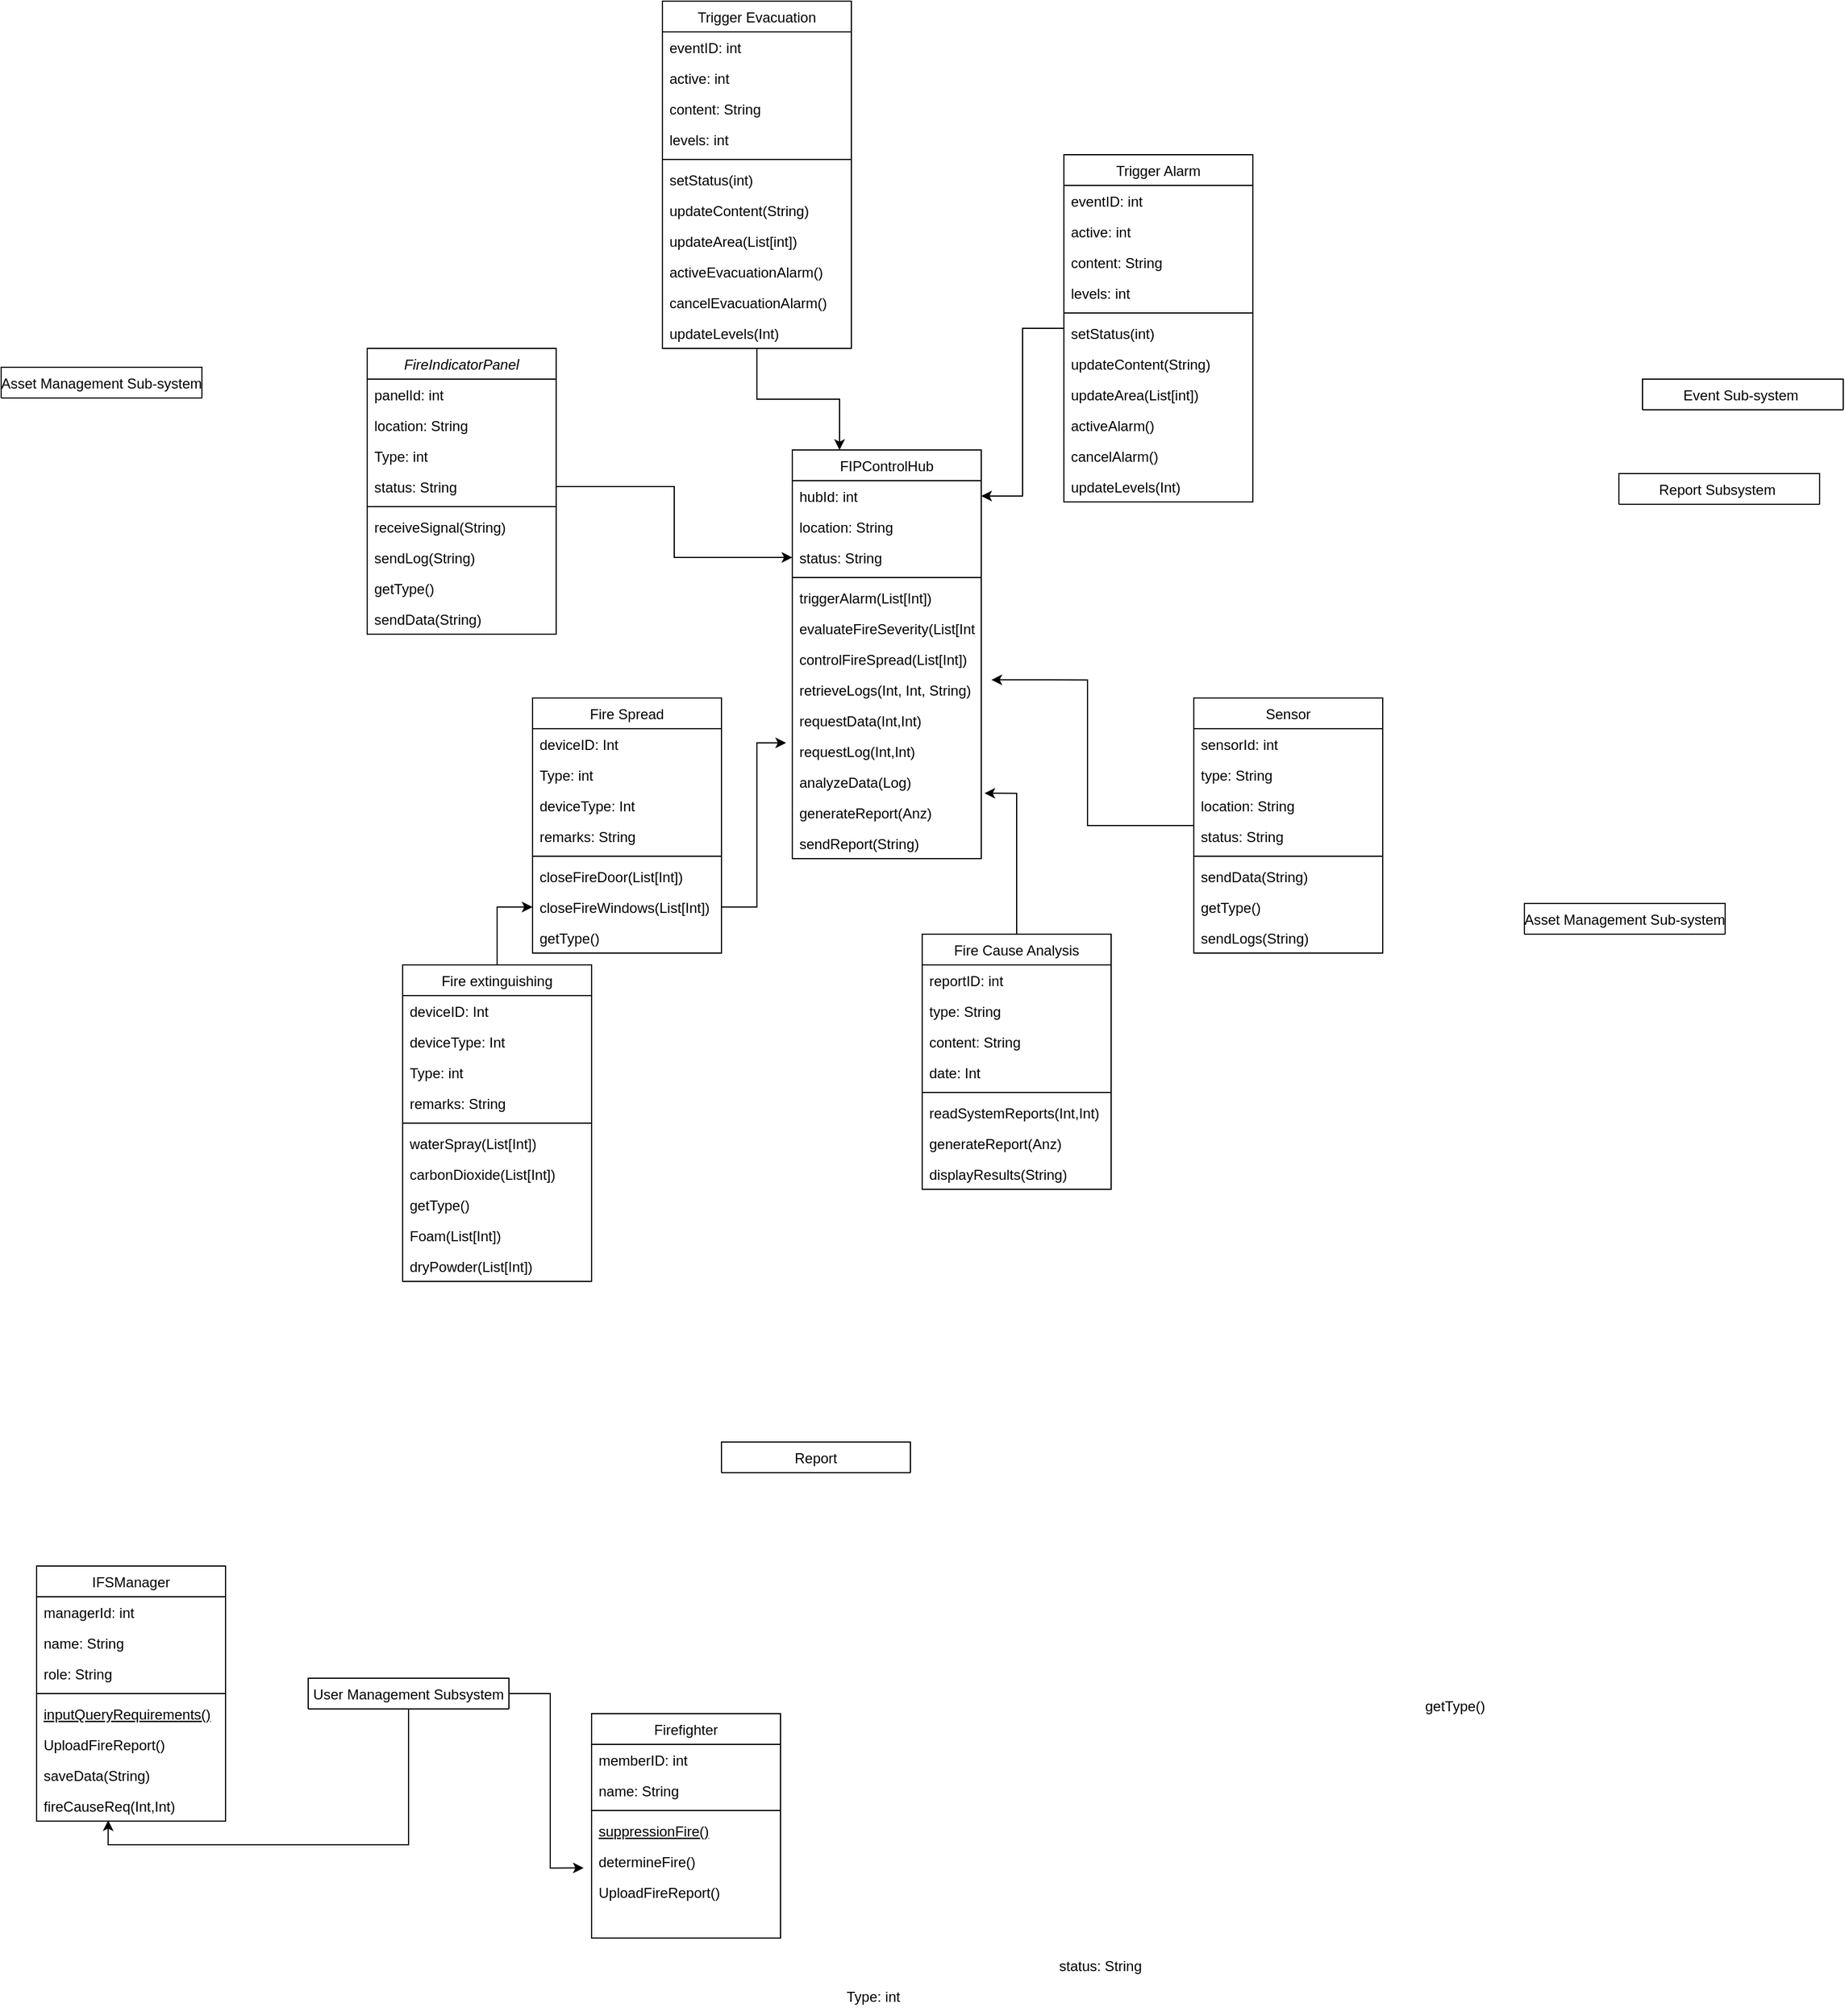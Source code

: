<mxfile version="24.7.6">
  <diagram id="C5RBs43oDa-KdzZeNtuy" name="Page-1">
    <mxGraphModel dx="1911" dy="1297" grid="1" gridSize="10" guides="1" tooltips="1" connect="1" arrows="1" fold="1" page="1" pageScale="1" pageWidth="2339" pageHeight="3300" math="0" shadow="0">
      <root>
        <mxCell id="WIyWlLk6GJQsqaUBKTNV-0" />
        <mxCell id="WIyWlLk6GJQsqaUBKTNV-1" parent="WIyWlLk6GJQsqaUBKTNV-0" />
        <mxCell id="zkfFHV4jXpPFQw0GAbJ--0" value="FireIndicatorPanel          " style="swimlane;fontStyle=2;align=center;verticalAlign=top;childLayout=stackLayout;horizontal=1;startSize=26;horizontalStack=0;resizeParent=1;resizeLast=0;collapsible=1;marginBottom=0;rounded=0;shadow=0;strokeWidth=1;" parent="WIyWlLk6GJQsqaUBKTNV-1" vertex="1">
          <mxGeometry x="350" y="454" width="160" height="242" as="geometry">
            <mxRectangle x="230" y="140" width="160" height="26" as="alternateBounds" />
          </mxGeometry>
        </mxCell>
        <mxCell id="zkfFHV4jXpPFQw0GAbJ--1" value="panelId: int           " style="text;align=left;verticalAlign=top;spacingLeft=4;spacingRight=4;overflow=hidden;rotatable=0;points=[[0,0.5],[1,0.5]];portConstraint=eastwest;" parent="zkfFHV4jXpPFQw0GAbJ--0" vertex="1">
          <mxGeometry y="26" width="160" height="26" as="geometry" />
        </mxCell>
        <mxCell id="zkfFHV4jXpPFQw0GAbJ--2" value="location: String      " style="text;align=left;verticalAlign=top;spacingLeft=4;spacingRight=4;overflow=hidden;rotatable=0;points=[[0,0.5],[1,0.5]];portConstraint=eastwest;rounded=0;shadow=0;html=0;" parent="zkfFHV4jXpPFQw0GAbJ--0" vertex="1">
          <mxGeometry y="52" width="160" height="26" as="geometry" />
        </mxCell>
        <mxCell id="SFK9q3zSXOXk2NVXcnC3-128" value="Type: int" style="text;align=left;verticalAlign=top;spacingLeft=4;spacingRight=4;overflow=hidden;rotatable=0;points=[[0,0.5],[1,0.5]];portConstraint=eastwest;" vertex="1" parent="zkfFHV4jXpPFQw0GAbJ--0">
          <mxGeometry y="78" width="160" height="26" as="geometry" />
        </mxCell>
        <mxCell id="zkfFHV4jXpPFQw0GAbJ--5" value="status: String       " style="text;align=left;verticalAlign=top;spacingLeft=4;spacingRight=4;overflow=hidden;rotatable=0;points=[[0,0.5],[1,0.5]];portConstraint=eastwest;" parent="zkfFHV4jXpPFQw0GAbJ--0" vertex="1">
          <mxGeometry y="104" width="160" height="26" as="geometry" />
        </mxCell>
        <mxCell id="zkfFHV4jXpPFQw0GAbJ--4" value="" style="line;html=1;strokeWidth=1;align=left;verticalAlign=middle;spacingTop=-1;spacingLeft=3;spacingRight=3;rotatable=0;labelPosition=right;points=[];portConstraint=eastwest;" parent="zkfFHV4jXpPFQw0GAbJ--0" vertex="1">
          <mxGeometry y="130" width="160" height="8" as="geometry" />
        </mxCell>
        <mxCell id="UAGZytJbQLtAeI6hENbT-3" value="receiveSignal(String)" style="text;align=left;verticalAlign=top;spacingLeft=4;spacingRight=4;overflow=hidden;rotatable=0;points=[[0,0.5],[1,0.5]];portConstraint=eastwest;" parent="zkfFHV4jXpPFQw0GAbJ--0" vertex="1">
          <mxGeometry y="138" width="160" height="26" as="geometry" />
        </mxCell>
        <mxCell id="UAGZytJbQLtAeI6hENbT-4" value="sendLog(String)" style="text;align=left;verticalAlign=top;spacingLeft=4;spacingRight=4;overflow=hidden;rotatable=0;points=[[0,0.5],[1,0.5]];portConstraint=eastwest;" parent="zkfFHV4jXpPFQw0GAbJ--0" vertex="1">
          <mxGeometry y="164" width="160" height="26" as="geometry" />
        </mxCell>
        <mxCell id="SFK9q3zSXOXk2NVXcnC3-127" value="getType()" style="text;align=left;verticalAlign=top;spacingLeft=4;spacingRight=4;overflow=hidden;rotatable=0;points=[[0,0.5],[1,0.5]];portConstraint=eastwest;" vertex="1" parent="zkfFHV4jXpPFQw0GAbJ--0">
          <mxGeometry y="190" width="160" height="26" as="geometry" />
        </mxCell>
        <mxCell id="UAGZytJbQLtAeI6hENbT-25" value="sendData(String)" style="text;align=left;verticalAlign=top;spacingLeft=4;spacingRight=4;overflow=hidden;rotatable=0;points=[[0,0.5],[1,0.5]];portConstraint=eastwest;" parent="zkfFHV4jXpPFQw0GAbJ--0" vertex="1">
          <mxGeometry y="216" width="160" height="26" as="geometry" />
        </mxCell>
        <mxCell id="zkfFHV4jXpPFQw0GAbJ--6" value="Report                    " style="swimlane;fontStyle=0;align=center;verticalAlign=top;childLayout=stackLayout;horizontal=1;startSize=26;horizontalStack=0;resizeParent=1;resizeLast=0;collapsible=1;marginBottom=0;rounded=0;shadow=0;strokeWidth=1;" parent="WIyWlLk6GJQsqaUBKTNV-1" vertex="1" collapsed="1">
          <mxGeometry x="650" y="1380" width="160" height="26" as="geometry">
            <mxRectangle x="610" y="963" width="160" height="190" as="alternateBounds" />
          </mxGeometry>
        </mxCell>
        <mxCell id="zkfFHV4jXpPFQw0GAbJ--7" value="reportId: int     " style="text;align=left;verticalAlign=top;spacingLeft=4;spacingRight=4;overflow=hidden;rotatable=0;points=[[0,0.5],[1,0.5]];portConstraint=eastwest;" parent="zkfFHV4jXpPFQw0GAbJ--6" vertex="1">
          <mxGeometry y="26" width="160" height="26" as="geometry" />
        </mxCell>
        <mxCell id="zkfFHV4jXpPFQw0GAbJ--8" value="date: Date       " style="text;align=left;verticalAlign=top;spacingLeft=4;spacingRight=4;overflow=hidden;rotatable=0;points=[[0,0.5],[1,0.5]];portConstraint=eastwest;rounded=0;shadow=0;html=0;" parent="zkfFHV4jXpPFQw0GAbJ--6" vertex="1">
          <mxGeometry y="52" width="160" height="26" as="geometry" />
        </mxCell>
        <mxCell id="UAGZytJbQLtAeI6hENbT-8" value="content: String " style="text;align=left;verticalAlign=top;spacingLeft=4;spacingRight=4;overflow=hidden;rotatable=0;points=[[0,0.5],[1,0.5]];portConstraint=eastwest;rounded=0;shadow=0;html=0;" parent="zkfFHV4jXpPFQw0GAbJ--6" vertex="1">
          <mxGeometry y="78" width="160" height="26" as="geometry" />
        </mxCell>
        <mxCell id="zkfFHV4jXpPFQw0GAbJ--9" value="" style="line;html=1;strokeWidth=1;align=left;verticalAlign=middle;spacingTop=-1;spacingLeft=3;spacingRight=3;rotatable=0;labelPosition=right;points=[];portConstraint=eastwest;" parent="zkfFHV4jXpPFQw0GAbJ--6" vertex="1">
          <mxGeometry y="104" width="160" height="8" as="geometry" />
        </mxCell>
        <mxCell id="zkfFHV4jXpPFQw0GAbJ--10" value="FireReportGenerator(Logs) " style="text;align=left;verticalAlign=top;spacingLeft=4;spacingRight=4;overflow=hidden;rotatable=0;points=[[0,0.5],[1,0.5]];portConstraint=eastwest;fontStyle=4" parent="zkfFHV4jXpPFQw0GAbJ--6" vertex="1">
          <mxGeometry y="112" width="160" height="26" as="geometry" />
        </mxCell>
        <mxCell id="6YGUMHs4kJIq8vQ3MaRA-12" value="viewReport(Int)" style="text;align=left;verticalAlign=top;spacingLeft=4;spacingRight=4;overflow=hidden;rotatable=0;points=[[0,0.5],[1,0.5]];portConstraint=eastwest;" parent="zkfFHV4jXpPFQw0GAbJ--6" vertex="1">
          <mxGeometry y="138" width="160" height="26" as="geometry" />
        </mxCell>
        <mxCell id="zkfFHV4jXpPFQw0GAbJ--11" value="AnalyzeFireCause(Report)" style="text;align=left;verticalAlign=top;spacingLeft=4;spacingRight=4;overflow=hidden;rotatable=0;points=[[0,0.5],[1,0.5]];portConstraint=eastwest;" parent="zkfFHV4jXpPFQw0GAbJ--6" vertex="1">
          <mxGeometry y="164" width="160" height="26" as="geometry" />
        </mxCell>
        <mxCell id="zkfFHV4jXpPFQw0GAbJ--13" value="Sensor    " style="swimlane;fontStyle=0;align=center;verticalAlign=top;childLayout=stackLayout;horizontal=1;startSize=26;horizontalStack=0;resizeParent=1;resizeLast=0;collapsible=1;marginBottom=0;rounded=0;shadow=0;strokeWidth=1;" parent="WIyWlLk6GJQsqaUBKTNV-1" vertex="1">
          <mxGeometry x="1050" y="750" width="160" height="216" as="geometry">
            <mxRectangle x="1050" y="1190" width="170" height="26" as="alternateBounds" />
          </mxGeometry>
        </mxCell>
        <mxCell id="zkfFHV4jXpPFQw0GAbJ--14" value="sensorId: int   " style="text;align=left;verticalAlign=top;spacingLeft=4;spacingRight=4;overflow=hidden;rotatable=0;points=[[0,0.5],[1,0.5]];portConstraint=eastwest;" parent="zkfFHV4jXpPFQw0GAbJ--13" vertex="1">
          <mxGeometry y="26" width="160" height="26" as="geometry" />
        </mxCell>
        <mxCell id="UAGZytJbQLtAeI6hENbT-5" value="type: String       " style="text;align=left;verticalAlign=top;spacingLeft=4;spacingRight=4;overflow=hidden;rotatable=0;points=[[0,0.5],[1,0.5]];portConstraint=eastwest;" parent="zkfFHV4jXpPFQw0GAbJ--13" vertex="1">
          <mxGeometry y="52" width="160" height="26" as="geometry" />
        </mxCell>
        <mxCell id="UAGZytJbQLtAeI6hENbT-6" value="location: String         " style="text;align=left;verticalAlign=top;spacingLeft=4;spacingRight=4;overflow=hidden;rotatable=0;points=[[0,0.5],[1,0.5]];portConstraint=eastwest;" parent="zkfFHV4jXpPFQw0GAbJ--13" vertex="1">
          <mxGeometry y="78" width="160" height="26" as="geometry" />
        </mxCell>
        <mxCell id="UAGZytJbQLtAeI6hENbT-24" value="status: String         " style="text;align=left;verticalAlign=top;spacingLeft=4;spacingRight=4;overflow=hidden;rotatable=0;points=[[0,0.5],[1,0.5]];portConstraint=eastwest;" parent="zkfFHV4jXpPFQw0GAbJ--13" vertex="1">
          <mxGeometry y="104" width="160" height="26" as="geometry" />
        </mxCell>
        <mxCell id="zkfFHV4jXpPFQw0GAbJ--15" value="" style="line;html=1;strokeWidth=1;align=left;verticalAlign=middle;spacingTop=-1;spacingLeft=3;spacingRight=3;rotatable=0;labelPosition=right;points=[];portConstraint=eastwest;" parent="zkfFHV4jXpPFQw0GAbJ--13" vertex="1">
          <mxGeometry y="130" width="160" height="8" as="geometry" />
        </mxCell>
        <mxCell id="UAGZytJbQLtAeI6hENbT-7" value="sendData(String)" style="text;align=left;verticalAlign=top;spacingLeft=4;spacingRight=4;overflow=hidden;rotatable=0;points=[[0,0.5],[1,0.5]];portConstraint=eastwest;" parent="zkfFHV4jXpPFQw0GAbJ--13" vertex="1">
          <mxGeometry y="138" width="160" height="26" as="geometry" />
        </mxCell>
        <mxCell id="SFK9q3zSXOXk2NVXcnC3-124" value="getType()" style="text;align=left;verticalAlign=top;spacingLeft=4;spacingRight=4;overflow=hidden;rotatable=0;points=[[0,0.5],[1,0.5]];portConstraint=eastwest;" vertex="1" parent="zkfFHV4jXpPFQw0GAbJ--13">
          <mxGeometry y="164" width="160" height="26" as="geometry" />
        </mxCell>
        <mxCell id="SFK9q3zSXOXk2NVXcnC3-4" value="sendLogs(String)" style="text;align=left;verticalAlign=top;spacingLeft=4;spacingRight=4;overflow=hidden;rotatable=0;points=[[0,0.5],[1,0.5]];portConstraint=eastwest;" vertex="1" parent="zkfFHV4jXpPFQw0GAbJ--13">
          <mxGeometry y="190" width="160" height="26" as="geometry" />
        </mxCell>
        <mxCell id="zkfFHV4jXpPFQw0GAbJ--17" value="FIPControlHub            " style="swimlane;fontStyle=0;align=center;verticalAlign=top;childLayout=stackLayout;horizontal=1;startSize=26;horizontalStack=0;resizeParent=1;resizeLast=0;collapsible=1;marginBottom=0;rounded=0;shadow=0;strokeWidth=1;" parent="WIyWlLk6GJQsqaUBKTNV-1" vertex="1">
          <mxGeometry x="710" y="540" width="160" height="346" as="geometry">
            <mxRectangle x="550" y="140" width="160" height="26" as="alternateBounds" />
          </mxGeometry>
        </mxCell>
        <mxCell id="zkfFHV4jXpPFQw0GAbJ--18" value="hubId: int" style="text;align=left;verticalAlign=top;spacingLeft=4;spacingRight=4;overflow=hidden;rotatable=0;points=[[0,0.5],[1,0.5]];portConstraint=eastwest;" parent="zkfFHV4jXpPFQw0GAbJ--17" vertex="1">
          <mxGeometry y="26" width="160" height="26" as="geometry" />
        </mxCell>
        <mxCell id="zkfFHV4jXpPFQw0GAbJ--19" value="location: String  " style="text;align=left;verticalAlign=top;spacingLeft=4;spacingRight=4;overflow=hidden;rotatable=0;points=[[0,0.5],[1,0.5]];portConstraint=eastwest;rounded=0;shadow=0;html=0;" parent="zkfFHV4jXpPFQw0GAbJ--17" vertex="1">
          <mxGeometry y="52" width="160" height="26" as="geometry" />
        </mxCell>
        <mxCell id="UAGZytJbQLtAeI6hENbT-23" value="status: String      " style="text;align=left;verticalAlign=top;spacingLeft=4;spacingRight=4;overflow=hidden;rotatable=0;points=[[0,0.5],[1,0.5]];portConstraint=eastwest;rounded=0;shadow=0;html=0;" parent="zkfFHV4jXpPFQw0GAbJ--17" vertex="1">
          <mxGeometry y="78" width="160" height="26" as="geometry" />
        </mxCell>
        <mxCell id="zkfFHV4jXpPFQw0GAbJ--23" value="" style="line;html=1;strokeWidth=1;align=left;verticalAlign=middle;spacingTop=-1;spacingLeft=3;spacingRight=3;rotatable=0;labelPosition=right;points=[];portConstraint=eastwest;" parent="zkfFHV4jXpPFQw0GAbJ--17" vertex="1">
          <mxGeometry y="104" width="160" height="8" as="geometry" />
        </mxCell>
        <mxCell id="zkfFHV4jXpPFQw0GAbJ--24" value="triggerAlarm(List[Int]) " style="text;align=left;verticalAlign=top;spacingLeft=4;spacingRight=4;overflow=hidden;rotatable=0;points=[[0,0.5],[1,0.5]];portConstraint=eastwest;" parent="zkfFHV4jXpPFQw0GAbJ--17" vertex="1">
          <mxGeometry y="112" width="160" height="26" as="geometry" />
        </mxCell>
        <mxCell id="zkfFHV4jXpPFQw0GAbJ--25" value="evaluateFireSeverity(List[Int])" style="text;align=left;verticalAlign=top;spacingLeft=4;spacingRight=4;overflow=hidden;rotatable=0;points=[[0,0.5],[1,0.5]];portConstraint=eastwest;" parent="zkfFHV4jXpPFQw0GAbJ--17" vertex="1">
          <mxGeometry y="138" width="160" height="26" as="geometry" />
        </mxCell>
        <mxCell id="zkfFHV4jXpPFQw0GAbJ--20" value="controlFireSpread(List[Int])" style="text;align=left;verticalAlign=top;spacingLeft=4;spacingRight=4;overflow=hidden;rotatable=0;points=[[0,0.5],[1,0.5]];portConstraint=eastwest;rounded=0;shadow=0;html=0;" parent="zkfFHV4jXpPFQw0GAbJ--17" vertex="1">
          <mxGeometry y="164" width="160" height="26" as="geometry" />
        </mxCell>
        <mxCell id="zkfFHV4jXpPFQw0GAbJ--22" value="retrieveLogs(Int, Int, String) " style="text;align=left;verticalAlign=top;spacingLeft=4;spacingRight=4;overflow=hidden;rotatable=0;points=[[0,0.5],[1,0.5]];portConstraint=eastwest;rounded=0;shadow=0;html=0;" parent="zkfFHV4jXpPFQw0GAbJ--17" vertex="1">
          <mxGeometry y="190" width="160" height="26" as="geometry" />
        </mxCell>
        <mxCell id="SFK9q3zSXOXk2NVXcnC3-2" value="requestData(Int,Int)" style="text;align=left;verticalAlign=top;spacingLeft=4;spacingRight=4;overflow=hidden;rotatable=0;points=[[0,0.5],[1,0.5]];portConstraint=eastwest;rounded=0;shadow=0;html=0;" vertex="1" parent="zkfFHV4jXpPFQw0GAbJ--17">
          <mxGeometry y="216" width="160" height="26" as="geometry" />
        </mxCell>
        <mxCell id="SFK9q3zSXOXk2NVXcnC3-3" value="requestLog(Int,Int)" style="text;align=left;verticalAlign=top;spacingLeft=4;spacingRight=4;overflow=hidden;rotatable=0;points=[[0,0.5],[1,0.5]];portConstraint=eastwest;rounded=0;shadow=0;html=0;" vertex="1" parent="zkfFHV4jXpPFQw0GAbJ--17">
          <mxGeometry y="242" width="160" height="26" as="geometry" />
        </mxCell>
        <mxCell id="SFK9q3zSXOXk2NVXcnC3-6" value="analyzeData(Log)" style="text;align=left;verticalAlign=top;spacingLeft=4;spacingRight=4;overflow=hidden;rotatable=0;points=[[0,0.5],[1,0.5]];portConstraint=eastwest;rounded=0;shadow=0;html=0;" vertex="1" parent="zkfFHV4jXpPFQw0GAbJ--17">
          <mxGeometry y="268" width="160" height="26" as="geometry" />
        </mxCell>
        <mxCell id="SFK9q3zSXOXk2NVXcnC3-5" value="generateReport(Anz)" style="text;align=left;verticalAlign=top;spacingLeft=4;spacingRight=4;overflow=hidden;rotatable=0;points=[[0,0.5],[1,0.5]];portConstraint=eastwest;rounded=0;shadow=0;html=0;" vertex="1" parent="zkfFHV4jXpPFQw0GAbJ--17">
          <mxGeometry y="294" width="160" height="26" as="geometry" />
        </mxCell>
        <mxCell id="SFK9q3zSXOXk2NVXcnC3-7" value="sendReport(String)" style="text;align=left;verticalAlign=top;spacingLeft=4;spacingRight=4;overflow=hidden;rotatable=0;points=[[0,0.5],[1,0.5]];portConstraint=eastwest;rounded=0;shadow=0;html=0;" vertex="1" parent="zkfFHV4jXpPFQw0GAbJ--17">
          <mxGeometry y="320" width="160" height="26" as="geometry" />
        </mxCell>
        <mxCell id="UAGZytJbQLtAeI6hENbT-16" value="IFSManager            " style="swimlane;fontStyle=0;align=center;verticalAlign=top;childLayout=stackLayout;horizontal=1;startSize=26;horizontalStack=0;resizeParent=1;resizeLast=0;collapsible=1;marginBottom=0;rounded=0;shadow=0;strokeWidth=1;" parent="WIyWlLk6GJQsqaUBKTNV-1" vertex="1">
          <mxGeometry x="70" y="1485" width="160" height="216" as="geometry">
            <mxRectangle x="130" y="380" width="160" height="26" as="alternateBounds" />
          </mxGeometry>
        </mxCell>
        <mxCell id="UAGZytJbQLtAeI6hENbT-17" value="managerId: int              " style="text;align=left;verticalAlign=top;spacingLeft=4;spacingRight=4;overflow=hidden;rotatable=0;points=[[0,0.5],[1,0.5]];portConstraint=eastwest;" parent="UAGZytJbQLtAeI6hENbT-16" vertex="1">
          <mxGeometry y="26" width="160" height="26" as="geometry" />
        </mxCell>
        <mxCell id="UAGZytJbQLtAeI6hENbT-18" value="name: String   " style="text;align=left;verticalAlign=top;spacingLeft=4;spacingRight=4;overflow=hidden;rotatable=0;points=[[0,0.5],[1,0.5]];portConstraint=eastwest;rounded=0;shadow=0;html=0;" parent="UAGZytJbQLtAeI6hENbT-16" vertex="1">
          <mxGeometry y="52" width="160" height="26" as="geometry" />
        </mxCell>
        <mxCell id="UAGZytJbQLtAeI6hENbT-19" value="role: String    " style="text;align=left;verticalAlign=top;spacingLeft=4;spacingRight=4;overflow=hidden;rotatable=0;points=[[0,0.5],[1,0.5]];portConstraint=eastwest;rounded=0;shadow=0;html=0;" parent="UAGZytJbQLtAeI6hENbT-16" vertex="1">
          <mxGeometry y="78" width="160" height="26" as="geometry" />
        </mxCell>
        <mxCell id="UAGZytJbQLtAeI6hENbT-20" value="" style="line;html=1;strokeWidth=1;align=left;verticalAlign=middle;spacingTop=-1;spacingLeft=3;spacingRight=3;rotatable=0;labelPosition=right;points=[];portConstraint=eastwest;" parent="UAGZytJbQLtAeI6hENbT-16" vertex="1">
          <mxGeometry y="104" width="160" height="8" as="geometry" />
        </mxCell>
        <mxCell id="UAGZytJbQLtAeI6hENbT-21" value="inputQueryRequirements()" style="text;align=left;verticalAlign=top;spacingLeft=4;spacingRight=4;overflow=hidden;rotatable=0;points=[[0,0.5],[1,0.5]];portConstraint=eastwest;fontStyle=4" parent="UAGZytJbQLtAeI6hENbT-16" vertex="1">
          <mxGeometry y="112" width="160" height="26" as="geometry" />
        </mxCell>
        <mxCell id="UAGZytJbQLtAeI6hENbT-22" value="UploadFireReport() " style="text;align=left;verticalAlign=top;spacingLeft=4;spacingRight=4;overflow=hidden;rotatable=0;points=[[0,0.5],[1,0.5]];portConstraint=eastwest;" parent="UAGZytJbQLtAeI6hENbT-16" vertex="1">
          <mxGeometry y="138" width="160" height="26" as="geometry" />
        </mxCell>
        <mxCell id="SFK9q3zSXOXk2NVXcnC3-0" value="saveData(String)" style="text;align=left;verticalAlign=top;spacingLeft=4;spacingRight=4;overflow=hidden;rotatable=0;points=[[0,0.5],[1,0.5]];portConstraint=eastwest;" vertex="1" parent="UAGZytJbQLtAeI6hENbT-16">
          <mxGeometry y="164" width="160" height="26" as="geometry" />
        </mxCell>
        <mxCell id="SFK9q3zSXOXk2NVXcnC3-1" value="fireCauseReq(Int,Int)" style="text;align=left;verticalAlign=top;spacingLeft=4;spacingRight=4;overflow=hidden;rotatable=0;points=[[0,0.5],[1,0.5]];portConstraint=eastwest;" vertex="1" parent="UAGZytJbQLtAeI6hENbT-16">
          <mxGeometry y="190" width="160" height="26" as="geometry" />
        </mxCell>
        <mxCell id="UAGZytJbQLtAeI6hENbT-37" style="edgeStyle=orthogonalEdgeStyle;rounded=0;orthogonalLoop=1;jettySize=auto;html=1;exitX=1;exitY=0.5;exitDx=0;exitDy=0;entryX=0;entryY=0.5;entryDx=0;entryDy=0;" parent="WIyWlLk6GJQsqaUBKTNV-1" source="zkfFHV4jXpPFQw0GAbJ--5" target="UAGZytJbQLtAeI6hENbT-23" edge="1">
          <mxGeometry relative="1" as="geometry" />
        </mxCell>
        <mxCell id="6YGUMHs4kJIq8vQ3MaRA-0" value="Firefighter            " style="swimlane;fontStyle=0;align=center;verticalAlign=top;childLayout=stackLayout;horizontal=1;startSize=26;horizontalStack=0;resizeParent=1;resizeLast=0;collapsible=1;marginBottom=0;rounded=0;shadow=0;strokeWidth=1;" parent="WIyWlLk6GJQsqaUBKTNV-1" vertex="1">
          <mxGeometry x="540" y="1610" width="160" height="190" as="geometry">
            <mxRectangle x="130" y="380" width="160" height="26" as="alternateBounds" />
          </mxGeometry>
        </mxCell>
        <mxCell id="6YGUMHs4kJIq8vQ3MaRA-1" value="memberID: int              " style="text;align=left;verticalAlign=top;spacingLeft=4;spacingRight=4;overflow=hidden;rotatable=0;points=[[0,0.5],[1,0.5]];portConstraint=eastwest;" parent="6YGUMHs4kJIq8vQ3MaRA-0" vertex="1">
          <mxGeometry y="26" width="160" height="26" as="geometry" />
        </mxCell>
        <mxCell id="6YGUMHs4kJIq8vQ3MaRA-2" value="name: String   " style="text;align=left;verticalAlign=top;spacingLeft=4;spacingRight=4;overflow=hidden;rotatable=0;points=[[0,0.5],[1,0.5]];portConstraint=eastwest;rounded=0;shadow=0;html=0;" parent="6YGUMHs4kJIq8vQ3MaRA-0" vertex="1">
          <mxGeometry y="52" width="160" height="26" as="geometry" />
        </mxCell>
        <mxCell id="6YGUMHs4kJIq8vQ3MaRA-4" value="" style="line;html=1;strokeWidth=1;align=left;verticalAlign=middle;spacingTop=-1;spacingLeft=3;spacingRight=3;rotatable=0;labelPosition=right;points=[];portConstraint=eastwest;" parent="6YGUMHs4kJIq8vQ3MaRA-0" vertex="1">
          <mxGeometry y="78" width="160" height="8" as="geometry" />
        </mxCell>
        <mxCell id="6YGUMHs4kJIq8vQ3MaRA-5" value="suppressionFire()" style="text;align=left;verticalAlign=top;spacingLeft=4;spacingRight=4;overflow=hidden;rotatable=0;points=[[0,0.5],[1,0.5]];portConstraint=eastwest;fontStyle=4" parent="6YGUMHs4kJIq8vQ3MaRA-0" vertex="1">
          <mxGeometry y="86" width="160" height="26" as="geometry" />
        </mxCell>
        <mxCell id="6YGUMHs4kJIq8vQ3MaRA-6" value="determineFire() " style="text;align=left;verticalAlign=top;spacingLeft=4;spacingRight=4;overflow=hidden;rotatable=0;points=[[0,0.5],[1,0.5]];portConstraint=eastwest;" parent="6YGUMHs4kJIq8vQ3MaRA-0" vertex="1">
          <mxGeometry y="112" width="160" height="26" as="geometry" />
        </mxCell>
        <mxCell id="6YGUMHs4kJIq8vQ3MaRA-13" value="UploadFireReport() " style="text;align=left;verticalAlign=top;spacingLeft=4;spacingRight=4;overflow=hidden;rotatable=0;points=[[0,0.5],[1,0.5]];portConstraint=eastwest;" parent="6YGUMHs4kJIq8vQ3MaRA-0" vertex="1">
          <mxGeometry y="138" width="160" height="26" as="geometry" />
        </mxCell>
        <mxCell id="SFK9q3zSXOXk2NVXcnC3-8" value="Event Sub-system " style="swimlane;fontStyle=0;align=center;verticalAlign=top;childLayout=stackLayout;horizontal=1;startSize=26;horizontalStack=0;resizeParent=1;resizeLast=0;collapsible=1;marginBottom=0;rounded=0;shadow=0;strokeWidth=1;" vertex="1" collapsed="1" parent="WIyWlLk6GJQsqaUBKTNV-1">
          <mxGeometry x="1430" y="480" width="170" height="26" as="geometry">
            <mxRectangle x="1140" y="390" width="160" height="190" as="alternateBounds" />
          </mxGeometry>
        </mxCell>
        <mxCell id="SFK9q3zSXOXk2NVXcnC3-11" value="Copy from other" style="text;align=left;verticalAlign=top;spacingLeft=4;spacingRight=4;overflow=hidden;rotatable=0;points=[[0,0.5],[1,0.5]];portConstraint=eastwest;" vertex="1" parent="SFK9q3zSXOXk2NVXcnC3-8">
          <mxGeometry y="26" width="160" height="26" as="geometry" />
        </mxCell>
        <mxCell id="SFK9q3zSXOXk2NVXcnC3-13" value="" style="line;html=1;strokeWidth=1;align=left;verticalAlign=middle;spacingTop=-1;spacingLeft=3;spacingRight=3;rotatable=0;labelPosition=right;points=[];portConstraint=eastwest;" vertex="1" parent="SFK9q3zSXOXk2NVXcnC3-8">
          <mxGeometry y="52" width="160" height="8" as="geometry" />
        </mxCell>
        <mxCell id="SFK9q3zSXOXk2NVXcnC3-14" value="Copy from other" style="text;align=left;verticalAlign=top;spacingLeft=4;spacingRight=4;overflow=hidden;rotatable=0;points=[[0,0.5],[1,0.5]];portConstraint=eastwest;" vertex="1" parent="SFK9q3zSXOXk2NVXcnC3-8">
          <mxGeometry y="60" width="160" height="26" as="geometry" />
        </mxCell>
        <mxCell id="SFK9q3zSXOXk2NVXcnC3-105" style="edgeStyle=orthogonalEdgeStyle;rounded=0;orthogonalLoop=1;jettySize=auto;html=1;entryX=0.25;entryY=0;entryDx=0;entryDy=0;" edge="1" parent="WIyWlLk6GJQsqaUBKTNV-1" source="SFK9q3zSXOXk2NVXcnC3-16" target="zkfFHV4jXpPFQw0GAbJ--17">
          <mxGeometry relative="1" as="geometry" />
        </mxCell>
        <mxCell id="SFK9q3zSXOXk2NVXcnC3-16" value="Trigger Evacuation" style="swimlane;fontStyle=0;align=center;verticalAlign=top;childLayout=stackLayout;horizontal=1;startSize=26;horizontalStack=0;resizeParent=1;resizeLast=0;collapsible=1;marginBottom=0;rounded=0;shadow=0;strokeWidth=1;" vertex="1" parent="WIyWlLk6GJQsqaUBKTNV-1">
          <mxGeometry x="600" y="160" width="160" height="294" as="geometry">
            <mxRectangle x="340" y="380" width="170" height="26" as="alternateBounds" />
          </mxGeometry>
        </mxCell>
        <mxCell id="SFK9q3zSXOXk2NVXcnC3-70" value="eventID: int" style="text;align=left;verticalAlign=top;spacingLeft=4;spacingRight=4;overflow=hidden;rotatable=0;points=[[0,0.5],[1,0.5]];portConstraint=eastwest;" vertex="1" parent="SFK9q3zSXOXk2NVXcnC3-16">
          <mxGeometry y="26" width="160" height="26" as="geometry" />
        </mxCell>
        <mxCell id="SFK9q3zSXOXk2NVXcnC3-73" value="active: int" style="text;align=left;verticalAlign=top;spacingLeft=4;spacingRight=4;overflow=hidden;rotatable=0;points=[[0,0.5],[1,0.5]];portConstraint=eastwest;" vertex="1" parent="SFK9q3zSXOXk2NVXcnC3-16">
          <mxGeometry y="52" width="160" height="26" as="geometry" />
        </mxCell>
        <mxCell id="SFK9q3zSXOXk2NVXcnC3-72" value="content: String      " style="text;align=left;verticalAlign=top;spacingLeft=4;spacingRight=4;overflow=hidden;rotatable=0;points=[[0,0.5],[1,0.5]];portConstraint=eastwest;rounded=0;shadow=0;html=0;" vertex="1" parent="SFK9q3zSXOXk2NVXcnC3-16">
          <mxGeometry y="78" width="160" height="26" as="geometry" />
        </mxCell>
        <mxCell id="SFK9q3zSXOXk2NVXcnC3-69" value="levels: int" style="text;align=left;verticalAlign=top;spacingLeft=4;spacingRight=4;overflow=hidden;rotatable=0;points=[[0,0.5],[1,0.5]];portConstraint=eastwest;" vertex="1" parent="SFK9q3zSXOXk2NVXcnC3-16">
          <mxGeometry y="104" width="160" height="26" as="geometry" />
        </mxCell>
        <mxCell id="SFK9q3zSXOXk2NVXcnC3-18" value="" style="line;html=1;strokeWidth=1;align=left;verticalAlign=middle;spacingTop=-1;spacingLeft=3;spacingRight=3;rotatable=0;labelPosition=right;points=[];portConstraint=eastwest;" vertex="1" parent="SFK9q3zSXOXk2NVXcnC3-16">
          <mxGeometry y="130" width="160" height="8" as="geometry" />
        </mxCell>
        <mxCell id="SFK9q3zSXOXk2NVXcnC3-19" value="setStatus(int)" style="text;align=left;verticalAlign=top;spacingLeft=4;spacingRight=4;overflow=hidden;rotatable=0;points=[[0,0.5],[1,0.5]];portConstraint=eastwest;" vertex="1" parent="SFK9q3zSXOXk2NVXcnC3-16">
          <mxGeometry y="138" width="160" height="26" as="geometry" />
        </mxCell>
        <mxCell id="SFK9q3zSXOXk2NVXcnC3-75" value="updateContent(String)" style="text;align=left;verticalAlign=top;spacingLeft=4;spacingRight=4;overflow=hidden;rotatable=0;points=[[0,0.5],[1,0.5]];portConstraint=eastwest;" vertex="1" parent="SFK9q3zSXOXk2NVXcnC3-16">
          <mxGeometry y="164" width="160" height="26" as="geometry" />
        </mxCell>
        <mxCell id="SFK9q3zSXOXk2NVXcnC3-74" value="updateArea(List[int])" style="text;align=left;verticalAlign=top;spacingLeft=4;spacingRight=4;overflow=hidden;rotatable=0;points=[[0,0.5],[1,0.5]];portConstraint=eastwest;" vertex="1" parent="SFK9q3zSXOXk2NVXcnC3-16">
          <mxGeometry y="190" width="160" height="26" as="geometry" />
        </mxCell>
        <mxCell id="SFK9q3zSXOXk2NVXcnC3-90" value="activeEvacuationAlarm()" style="text;align=left;verticalAlign=top;spacingLeft=4;spacingRight=4;overflow=hidden;rotatable=0;points=[[0,0.5],[1,0.5]];portConstraint=eastwest;" vertex="1" parent="SFK9q3zSXOXk2NVXcnC3-16">
          <mxGeometry y="216" width="160" height="26" as="geometry" />
        </mxCell>
        <mxCell id="SFK9q3zSXOXk2NVXcnC3-91" value="cancelEvacuationAlarm()" style="text;align=left;verticalAlign=top;spacingLeft=4;spacingRight=4;overflow=hidden;rotatable=0;points=[[0,0.5],[1,0.5]];portConstraint=eastwest;" vertex="1" parent="SFK9q3zSXOXk2NVXcnC3-16">
          <mxGeometry y="242" width="160" height="26" as="geometry" />
        </mxCell>
        <mxCell id="SFK9q3zSXOXk2NVXcnC3-78" value="updateLevels(Int)" style="text;align=left;verticalAlign=top;spacingLeft=4;spacingRight=4;overflow=hidden;rotatable=0;points=[[0,0.5],[1,0.5]];portConstraint=eastwest;" vertex="1" parent="SFK9q3zSXOXk2NVXcnC3-16">
          <mxGeometry y="268" width="160" height="26" as="geometry" />
        </mxCell>
        <mxCell id="SFK9q3zSXOXk2NVXcnC3-21" value="Asset Management Sub-system" style="swimlane;fontStyle=0;align=center;verticalAlign=top;childLayout=stackLayout;horizontal=1;startSize=26;horizontalStack=0;resizeParent=1;resizeLast=0;collapsible=1;marginBottom=0;rounded=0;shadow=0;strokeWidth=1;" vertex="1" collapsed="1" parent="WIyWlLk6GJQsqaUBKTNV-1">
          <mxGeometry x="40" y="470" width="170" height="26" as="geometry">
            <mxRectangle x="1090" y="700" width="160" height="190" as="alternateBounds" />
          </mxGeometry>
        </mxCell>
        <mxCell id="SFK9q3zSXOXk2NVXcnC3-22" value="Copy from other" style="text;align=left;verticalAlign=top;spacingLeft=4;spacingRight=4;overflow=hidden;rotatable=0;points=[[0,0.5],[1,0.5]];portConstraint=eastwest;" vertex="1" parent="SFK9q3zSXOXk2NVXcnC3-21">
          <mxGeometry y="26" width="160" height="26" as="geometry" />
        </mxCell>
        <mxCell id="SFK9q3zSXOXk2NVXcnC3-23" value="" style="line;html=1;strokeWidth=1;align=left;verticalAlign=middle;spacingTop=-1;spacingLeft=3;spacingRight=3;rotatable=0;labelPosition=right;points=[];portConstraint=eastwest;" vertex="1" parent="SFK9q3zSXOXk2NVXcnC3-21">
          <mxGeometry y="52" width="160" height="8" as="geometry" />
        </mxCell>
        <mxCell id="SFK9q3zSXOXk2NVXcnC3-24" value="Copy from other" style="text;align=left;verticalAlign=top;spacingLeft=4;spacingRight=4;overflow=hidden;rotatable=0;points=[[0,0.5],[1,0.5]];portConstraint=eastwest;" vertex="1" parent="SFK9q3zSXOXk2NVXcnC3-21">
          <mxGeometry y="60" width="160" height="26" as="geometry" />
        </mxCell>
        <mxCell id="SFK9q3zSXOXk2NVXcnC3-25" value="Report Subsystem " style="swimlane;fontStyle=0;align=center;verticalAlign=top;childLayout=stackLayout;horizontal=1;startSize=26;horizontalStack=0;resizeParent=1;resizeLast=0;collapsible=1;marginBottom=0;rounded=0;shadow=0;strokeWidth=1;" vertex="1" collapsed="1" parent="WIyWlLk6GJQsqaUBKTNV-1">
          <mxGeometry x="1410" y="560" width="170" height="26" as="geometry">
            <mxRectangle x="1160" y="410" width="160" height="190" as="alternateBounds" />
          </mxGeometry>
        </mxCell>
        <mxCell id="SFK9q3zSXOXk2NVXcnC3-26" value="Copy from other" style="text;align=left;verticalAlign=top;spacingLeft=4;spacingRight=4;overflow=hidden;rotatable=0;points=[[0,0.5],[1,0.5]];portConstraint=eastwest;" vertex="1" parent="SFK9q3zSXOXk2NVXcnC3-25">
          <mxGeometry y="26" width="160" height="26" as="geometry" />
        </mxCell>
        <mxCell id="SFK9q3zSXOXk2NVXcnC3-27" value="" style="line;html=1;strokeWidth=1;align=left;verticalAlign=middle;spacingTop=-1;spacingLeft=3;spacingRight=3;rotatable=0;labelPosition=right;points=[];portConstraint=eastwest;" vertex="1" parent="SFK9q3zSXOXk2NVXcnC3-25">
          <mxGeometry y="52" width="160" height="8" as="geometry" />
        </mxCell>
        <mxCell id="SFK9q3zSXOXk2NVXcnC3-28" value="Copy from other" style="text;align=left;verticalAlign=top;spacingLeft=4;spacingRight=4;overflow=hidden;rotatable=0;points=[[0,0.5],[1,0.5]];portConstraint=eastwest;" vertex="1" parent="SFK9q3zSXOXk2NVXcnC3-25">
          <mxGeometry y="60" width="160" height="26" as="geometry" />
        </mxCell>
        <mxCell id="SFK9q3zSXOXk2NVXcnC3-33" value="Fire Spread" style="swimlane;fontStyle=0;align=center;verticalAlign=top;childLayout=stackLayout;horizontal=1;startSize=26;horizontalStack=0;resizeParent=1;resizeLast=0;collapsible=1;marginBottom=0;rounded=0;shadow=0;strokeWidth=1;" vertex="1" parent="WIyWlLk6GJQsqaUBKTNV-1">
          <mxGeometry x="490" y="750" width="160" height="216" as="geometry">
            <mxRectangle x="540" y="320" width="170" height="26" as="alternateBounds" />
          </mxGeometry>
        </mxCell>
        <mxCell id="SFK9q3zSXOXk2NVXcnC3-54" value="deviceID: Int" style="text;align=left;verticalAlign=top;spacingLeft=4;spacingRight=4;overflow=hidden;rotatable=0;points=[[0,0.5],[1,0.5]];portConstraint=eastwest;" vertex="1" parent="SFK9q3zSXOXk2NVXcnC3-33">
          <mxGeometry y="26" width="160" height="26" as="geometry" />
        </mxCell>
        <mxCell id="SFK9q3zSXOXk2NVXcnC3-126" value="Type: int" style="text;align=left;verticalAlign=top;spacingLeft=4;spacingRight=4;overflow=hidden;rotatable=0;points=[[0,0.5],[1,0.5]];portConstraint=eastwest;" vertex="1" parent="SFK9q3zSXOXk2NVXcnC3-33">
          <mxGeometry y="52" width="160" height="26" as="geometry" />
        </mxCell>
        <mxCell id="SFK9q3zSXOXk2NVXcnC3-66" value="deviceType: Int" style="text;align=left;verticalAlign=top;spacingLeft=4;spacingRight=4;overflow=hidden;rotatable=0;points=[[0,0.5],[1,0.5]];portConstraint=eastwest;" vertex="1" parent="SFK9q3zSXOXk2NVXcnC3-33">
          <mxGeometry y="78" width="160" height="26" as="geometry" />
        </mxCell>
        <mxCell id="SFK9q3zSXOXk2NVXcnC3-63" value="remarks: String" style="text;align=left;verticalAlign=top;spacingLeft=4;spacingRight=4;overflow=hidden;rotatable=0;points=[[0,0.5],[1,0.5]];portConstraint=eastwest;" vertex="1" parent="SFK9q3zSXOXk2NVXcnC3-33">
          <mxGeometry y="104" width="160" height="26" as="geometry" />
        </mxCell>
        <mxCell id="SFK9q3zSXOXk2NVXcnC3-35" value="" style="line;html=1;strokeWidth=1;align=left;verticalAlign=middle;spacingTop=-1;spacingLeft=3;spacingRight=3;rotatable=0;labelPosition=right;points=[];portConstraint=eastwest;" vertex="1" parent="SFK9q3zSXOXk2NVXcnC3-33">
          <mxGeometry y="130" width="160" height="8" as="geometry" />
        </mxCell>
        <mxCell id="SFK9q3zSXOXk2NVXcnC3-36" value="closeFireDoor(List[Int])" style="text;align=left;verticalAlign=top;spacingLeft=4;spacingRight=4;overflow=hidden;rotatable=0;points=[[0,0.5],[1,0.5]];portConstraint=eastwest;" vertex="1" parent="SFK9q3zSXOXk2NVXcnC3-33">
          <mxGeometry y="138" width="160" height="26" as="geometry" />
        </mxCell>
        <mxCell id="SFK9q3zSXOXk2NVXcnC3-57" value="closeFireWindows(List[Int])" style="text;align=left;verticalAlign=top;spacingLeft=4;spacingRight=4;overflow=hidden;rotatable=0;points=[[0,0.5],[1,0.5]];portConstraint=eastwest;" vertex="1" parent="SFK9q3zSXOXk2NVXcnC3-33">
          <mxGeometry y="164" width="160" height="26" as="geometry" />
        </mxCell>
        <mxCell id="SFK9q3zSXOXk2NVXcnC3-76" value="getType()" style="text;align=left;verticalAlign=top;spacingLeft=4;spacingRight=4;overflow=hidden;rotatable=0;points=[[0,0.5],[1,0.5]];portConstraint=eastwest;" vertex="1" parent="SFK9q3zSXOXk2NVXcnC3-33">
          <mxGeometry y="190" width="160" height="26" as="geometry" />
        </mxCell>
        <mxCell id="SFK9q3zSXOXk2NVXcnC3-37" value="User Management Subsystem" style="swimlane;fontStyle=0;align=center;verticalAlign=top;childLayout=stackLayout;horizontal=1;startSize=26;horizontalStack=0;resizeParent=1;resizeLast=0;collapsible=1;marginBottom=0;rounded=0;shadow=0;strokeWidth=1;" vertex="1" collapsed="1" parent="WIyWlLk6GJQsqaUBKTNV-1">
          <mxGeometry x="300" y="1580" width="170" height="26" as="geometry">
            <mxRectangle x="220" y="370" width="160" height="190" as="alternateBounds" />
          </mxGeometry>
        </mxCell>
        <mxCell id="SFK9q3zSXOXk2NVXcnC3-38" value="Copy from other" style="text;align=left;verticalAlign=top;spacingLeft=4;spacingRight=4;overflow=hidden;rotatable=0;points=[[0,0.5],[1,0.5]];portConstraint=eastwest;" vertex="1" parent="SFK9q3zSXOXk2NVXcnC3-37">
          <mxGeometry y="26" width="160" height="26" as="geometry" />
        </mxCell>
        <mxCell id="SFK9q3zSXOXk2NVXcnC3-39" value="" style="line;html=1;strokeWidth=1;align=left;verticalAlign=middle;spacingTop=-1;spacingLeft=3;spacingRight=3;rotatable=0;labelPosition=right;points=[];portConstraint=eastwest;" vertex="1" parent="SFK9q3zSXOXk2NVXcnC3-37">
          <mxGeometry y="52" width="160" height="8" as="geometry" />
        </mxCell>
        <mxCell id="SFK9q3zSXOXk2NVXcnC3-40" value="Copy from other" style="text;align=left;verticalAlign=top;spacingLeft=4;spacingRight=4;overflow=hidden;rotatable=0;points=[[0,0.5],[1,0.5]];portConstraint=eastwest;" vertex="1" parent="SFK9q3zSXOXk2NVXcnC3-37">
          <mxGeometry y="60" width="160" height="26" as="geometry" />
        </mxCell>
        <mxCell id="SFK9q3zSXOXk2NVXcnC3-48" style="edgeStyle=orthogonalEdgeStyle;rounded=0;orthogonalLoop=1;jettySize=auto;html=1;entryX=0.379;entryY=0.974;entryDx=0;entryDy=0;entryPerimeter=0;" edge="1" parent="WIyWlLk6GJQsqaUBKTNV-1" source="SFK9q3zSXOXk2NVXcnC3-37" target="SFK9q3zSXOXk2NVXcnC3-1">
          <mxGeometry relative="1" as="geometry" />
        </mxCell>
        <mxCell id="SFK9q3zSXOXk2NVXcnC3-49" style="edgeStyle=orthogonalEdgeStyle;rounded=0;orthogonalLoop=1;jettySize=auto;html=1;exitX=1;exitY=0.5;exitDx=0;exitDy=0;entryX=-0.042;entryY=-0.282;entryDx=0;entryDy=0;entryPerimeter=0;" edge="1" parent="WIyWlLk6GJQsqaUBKTNV-1" source="SFK9q3zSXOXk2NVXcnC3-37" target="6YGUMHs4kJIq8vQ3MaRA-13">
          <mxGeometry relative="1" as="geometry" />
        </mxCell>
        <mxCell id="SFK9q3zSXOXk2NVXcnC3-61" style="edgeStyle=orthogonalEdgeStyle;rounded=0;orthogonalLoop=1;jettySize=auto;html=1;exitX=0.5;exitY=0;exitDx=0;exitDy=0;entryX=0;entryY=0.5;entryDx=0;entryDy=0;" edge="1" parent="WIyWlLk6GJQsqaUBKTNV-1" source="SFK9q3zSXOXk2NVXcnC3-53" target="SFK9q3zSXOXk2NVXcnC3-57">
          <mxGeometry relative="1" as="geometry" />
        </mxCell>
        <mxCell id="SFK9q3zSXOXk2NVXcnC3-53" value="Fire extinguishing" style="swimlane;fontStyle=0;align=center;verticalAlign=top;childLayout=stackLayout;horizontal=1;startSize=26;horizontalStack=0;resizeParent=1;resizeLast=0;collapsible=1;marginBottom=0;rounded=0;shadow=0;strokeWidth=1;" vertex="1" parent="WIyWlLk6GJQsqaUBKTNV-1">
          <mxGeometry x="380" y="976" width="160" height="268" as="geometry">
            <mxRectangle x="540" y="320" width="170" height="26" as="alternateBounds" />
          </mxGeometry>
        </mxCell>
        <mxCell id="SFK9q3zSXOXk2NVXcnC3-65" value="deviceID: Int" style="text;align=left;verticalAlign=top;spacingLeft=4;spacingRight=4;overflow=hidden;rotatable=0;points=[[0,0.5],[1,0.5]];portConstraint=eastwest;" vertex="1" parent="SFK9q3zSXOXk2NVXcnC3-53">
          <mxGeometry y="26" width="160" height="26" as="geometry" />
        </mxCell>
        <mxCell id="SFK9q3zSXOXk2NVXcnC3-64" value="deviceType: Int" style="text;align=left;verticalAlign=top;spacingLeft=4;spacingRight=4;overflow=hidden;rotatable=0;points=[[0,0.5],[1,0.5]];portConstraint=eastwest;" vertex="1" parent="SFK9q3zSXOXk2NVXcnC3-53">
          <mxGeometry y="52" width="160" height="26" as="geometry" />
        </mxCell>
        <mxCell id="SFK9q3zSXOXk2NVXcnC3-122" value="Type: int" style="text;align=left;verticalAlign=top;spacingLeft=4;spacingRight=4;overflow=hidden;rotatable=0;points=[[0,0.5],[1,0.5]];portConstraint=eastwest;" vertex="1" parent="SFK9q3zSXOXk2NVXcnC3-53">
          <mxGeometry y="78" width="160" height="26" as="geometry" />
        </mxCell>
        <mxCell id="SFK9q3zSXOXk2NVXcnC3-67" value="remarks: String" style="text;align=left;verticalAlign=top;spacingLeft=4;spacingRight=4;overflow=hidden;rotatable=0;points=[[0,0.5],[1,0.5]];portConstraint=eastwest;" vertex="1" parent="SFK9q3zSXOXk2NVXcnC3-53">
          <mxGeometry y="104" width="160" height="26" as="geometry" />
        </mxCell>
        <mxCell id="SFK9q3zSXOXk2NVXcnC3-55" value="" style="line;html=1;strokeWidth=1;align=left;verticalAlign=middle;spacingTop=-1;spacingLeft=3;spacingRight=3;rotatable=0;labelPosition=right;points=[];portConstraint=eastwest;" vertex="1" parent="SFK9q3zSXOXk2NVXcnC3-53">
          <mxGeometry y="130" width="160" height="8" as="geometry" />
        </mxCell>
        <mxCell id="SFK9q3zSXOXk2NVXcnC3-56" value="waterSpray(List[Int])" style="text;align=left;verticalAlign=top;spacingLeft=4;spacingRight=4;overflow=hidden;rotatable=0;points=[[0,0.5],[1,0.5]];portConstraint=eastwest;" vertex="1" parent="SFK9q3zSXOXk2NVXcnC3-53">
          <mxGeometry y="138" width="160" height="26" as="geometry" />
        </mxCell>
        <mxCell id="SFK9q3zSXOXk2NVXcnC3-58" value="carbonDioxide(List[Int])" style="text;align=left;verticalAlign=top;spacingLeft=4;spacingRight=4;overflow=hidden;rotatable=0;points=[[0,0.5],[1,0.5]];portConstraint=eastwest;" vertex="1" parent="SFK9q3zSXOXk2NVXcnC3-53">
          <mxGeometry y="164" width="160" height="26" as="geometry" />
        </mxCell>
        <mxCell id="SFK9q3zSXOXk2NVXcnC3-123" value="getType()" style="text;align=left;verticalAlign=top;spacingLeft=4;spacingRight=4;overflow=hidden;rotatable=0;points=[[0,0.5],[1,0.5]];portConstraint=eastwest;" vertex="1" parent="SFK9q3zSXOXk2NVXcnC3-53">
          <mxGeometry y="190" width="160" height="26" as="geometry" />
        </mxCell>
        <mxCell id="SFK9q3zSXOXk2NVXcnC3-59" value="Foam(List[Int])" style="text;align=left;verticalAlign=top;spacingLeft=4;spacingRight=4;overflow=hidden;rotatable=0;points=[[0,0.5],[1,0.5]];portConstraint=eastwest;" vertex="1" parent="SFK9q3zSXOXk2NVXcnC3-53">
          <mxGeometry y="216" width="160" height="26" as="geometry" />
        </mxCell>
        <mxCell id="SFK9q3zSXOXk2NVXcnC3-60" value="dryPowder(List[Int])" style="text;align=left;verticalAlign=top;spacingLeft=4;spacingRight=4;overflow=hidden;rotatable=0;points=[[0,0.5],[1,0.5]];portConstraint=eastwest;" vertex="1" parent="SFK9q3zSXOXk2NVXcnC3-53">
          <mxGeometry y="242" width="160" height="26" as="geometry" />
        </mxCell>
        <mxCell id="SFK9q3zSXOXk2NVXcnC3-62" style="edgeStyle=orthogonalEdgeStyle;rounded=0;orthogonalLoop=1;jettySize=auto;html=1;entryX=-0.033;entryY=0.231;entryDx=0;entryDy=0;entryPerimeter=0;" edge="1" parent="WIyWlLk6GJQsqaUBKTNV-1" source="SFK9q3zSXOXk2NVXcnC3-57" target="SFK9q3zSXOXk2NVXcnC3-3">
          <mxGeometry relative="1" as="geometry" />
        </mxCell>
        <mxCell id="SFK9q3zSXOXk2NVXcnC3-68" style="edgeStyle=orthogonalEdgeStyle;rounded=0;orthogonalLoop=1;jettySize=auto;html=1;entryX=1.054;entryY=0.179;entryDx=0;entryDy=0;entryPerimeter=0;" edge="1" parent="WIyWlLk6GJQsqaUBKTNV-1" source="zkfFHV4jXpPFQw0GAbJ--13" target="zkfFHV4jXpPFQw0GAbJ--22">
          <mxGeometry relative="1" as="geometry" />
        </mxCell>
        <mxCell id="SFK9q3zSXOXk2NVXcnC3-71" value="status: String      " style="text;align=left;verticalAlign=top;spacingLeft=4;spacingRight=4;overflow=hidden;rotatable=0;points=[[0,0.5],[1,0.5]];portConstraint=eastwest;rounded=0;shadow=0;html=0;" vertex="1" parent="WIyWlLk6GJQsqaUBKTNV-1">
          <mxGeometry x="930" y="1810" width="160" height="26" as="geometry" />
        </mxCell>
        <mxCell id="SFK9q3zSXOXk2NVXcnC3-79" value="Type: int" style="text;align=left;verticalAlign=top;spacingLeft=4;spacingRight=4;overflow=hidden;rotatable=0;points=[[0,0.5],[1,0.5]];portConstraint=eastwest;" vertex="1" parent="WIyWlLk6GJQsqaUBKTNV-1">
          <mxGeometry x="750" y="1836" width="160" height="26" as="geometry" />
        </mxCell>
        <mxCell id="SFK9q3zSXOXk2NVXcnC3-104" style="edgeStyle=orthogonalEdgeStyle;rounded=0;orthogonalLoop=1;jettySize=auto;html=1;" edge="1" parent="WIyWlLk6GJQsqaUBKTNV-1" source="SFK9q3zSXOXk2NVXcnC3-92" target="zkfFHV4jXpPFQw0GAbJ--18">
          <mxGeometry relative="1" as="geometry" />
        </mxCell>
        <mxCell id="SFK9q3zSXOXk2NVXcnC3-92" value="Trigger Alarm" style="swimlane;fontStyle=0;align=center;verticalAlign=top;childLayout=stackLayout;horizontal=1;startSize=26;horizontalStack=0;resizeParent=1;resizeLast=0;collapsible=1;marginBottom=0;rounded=0;shadow=0;strokeWidth=1;" vertex="1" parent="WIyWlLk6GJQsqaUBKTNV-1">
          <mxGeometry x="940" y="290" width="160" height="294" as="geometry">
            <mxRectangle x="340" y="380" width="170" height="26" as="alternateBounds" />
          </mxGeometry>
        </mxCell>
        <mxCell id="SFK9q3zSXOXk2NVXcnC3-93" value="eventID: int" style="text;align=left;verticalAlign=top;spacingLeft=4;spacingRight=4;overflow=hidden;rotatable=0;points=[[0,0.5],[1,0.5]];portConstraint=eastwest;" vertex="1" parent="SFK9q3zSXOXk2NVXcnC3-92">
          <mxGeometry y="26" width="160" height="26" as="geometry" />
        </mxCell>
        <mxCell id="SFK9q3zSXOXk2NVXcnC3-94" value="active: int" style="text;align=left;verticalAlign=top;spacingLeft=4;spacingRight=4;overflow=hidden;rotatable=0;points=[[0,0.5],[1,0.5]];portConstraint=eastwest;" vertex="1" parent="SFK9q3zSXOXk2NVXcnC3-92">
          <mxGeometry y="52" width="160" height="26" as="geometry" />
        </mxCell>
        <mxCell id="SFK9q3zSXOXk2NVXcnC3-95" value="content: String      " style="text;align=left;verticalAlign=top;spacingLeft=4;spacingRight=4;overflow=hidden;rotatable=0;points=[[0,0.5],[1,0.5]];portConstraint=eastwest;rounded=0;shadow=0;html=0;" vertex="1" parent="SFK9q3zSXOXk2NVXcnC3-92">
          <mxGeometry y="78" width="160" height="26" as="geometry" />
        </mxCell>
        <mxCell id="SFK9q3zSXOXk2NVXcnC3-96" value="levels: int" style="text;align=left;verticalAlign=top;spacingLeft=4;spacingRight=4;overflow=hidden;rotatable=0;points=[[0,0.5],[1,0.5]];portConstraint=eastwest;" vertex="1" parent="SFK9q3zSXOXk2NVXcnC3-92">
          <mxGeometry y="104" width="160" height="26" as="geometry" />
        </mxCell>
        <mxCell id="SFK9q3zSXOXk2NVXcnC3-97" value="" style="line;html=1;strokeWidth=1;align=left;verticalAlign=middle;spacingTop=-1;spacingLeft=3;spacingRight=3;rotatable=0;labelPosition=right;points=[];portConstraint=eastwest;" vertex="1" parent="SFK9q3zSXOXk2NVXcnC3-92">
          <mxGeometry y="130" width="160" height="8" as="geometry" />
        </mxCell>
        <mxCell id="SFK9q3zSXOXk2NVXcnC3-98" value="setStatus(int)" style="text;align=left;verticalAlign=top;spacingLeft=4;spacingRight=4;overflow=hidden;rotatable=0;points=[[0,0.5],[1,0.5]];portConstraint=eastwest;" vertex="1" parent="SFK9q3zSXOXk2NVXcnC3-92">
          <mxGeometry y="138" width="160" height="26" as="geometry" />
        </mxCell>
        <mxCell id="SFK9q3zSXOXk2NVXcnC3-99" value="updateContent(String)" style="text;align=left;verticalAlign=top;spacingLeft=4;spacingRight=4;overflow=hidden;rotatable=0;points=[[0,0.5],[1,0.5]];portConstraint=eastwest;" vertex="1" parent="SFK9q3zSXOXk2NVXcnC3-92">
          <mxGeometry y="164" width="160" height="26" as="geometry" />
        </mxCell>
        <mxCell id="SFK9q3zSXOXk2NVXcnC3-100" value="updateArea(List[int])" style="text;align=left;verticalAlign=top;spacingLeft=4;spacingRight=4;overflow=hidden;rotatable=0;points=[[0,0.5],[1,0.5]];portConstraint=eastwest;" vertex="1" parent="SFK9q3zSXOXk2NVXcnC3-92">
          <mxGeometry y="190" width="160" height="26" as="geometry" />
        </mxCell>
        <mxCell id="SFK9q3zSXOXk2NVXcnC3-101" value="activeAlarm()" style="text;align=left;verticalAlign=top;spacingLeft=4;spacingRight=4;overflow=hidden;rotatable=0;points=[[0,0.5],[1,0.5]];portConstraint=eastwest;" vertex="1" parent="SFK9q3zSXOXk2NVXcnC3-92">
          <mxGeometry y="216" width="160" height="26" as="geometry" />
        </mxCell>
        <mxCell id="SFK9q3zSXOXk2NVXcnC3-102" value="cancelAlarm()" style="text;align=left;verticalAlign=top;spacingLeft=4;spacingRight=4;overflow=hidden;rotatable=0;points=[[0,0.5],[1,0.5]];portConstraint=eastwest;" vertex="1" parent="SFK9q3zSXOXk2NVXcnC3-92">
          <mxGeometry y="242" width="160" height="26" as="geometry" />
        </mxCell>
        <mxCell id="SFK9q3zSXOXk2NVXcnC3-103" value="updateLevels(Int)" style="text;align=left;verticalAlign=top;spacingLeft=4;spacingRight=4;overflow=hidden;rotatable=0;points=[[0,0.5],[1,0.5]];portConstraint=eastwest;" vertex="1" parent="SFK9q3zSXOXk2NVXcnC3-92">
          <mxGeometry y="268" width="160" height="26" as="geometry" />
        </mxCell>
        <mxCell id="SFK9q3zSXOXk2NVXcnC3-106" value="Fire Cause Analysis    " style="swimlane;fontStyle=0;align=center;verticalAlign=top;childLayout=stackLayout;horizontal=1;startSize=26;horizontalStack=0;resizeParent=1;resizeLast=0;collapsible=1;marginBottom=0;rounded=0;shadow=0;strokeWidth=1;" vertex="1" parent="WIyWlLk6GJQsqaUBKTNV-1">
          <mxGeometry x="820" y="950" width="160" height="216" as="geometry">
            <mxRectangle x="1050" y="1190" width="170" height="26" as="alternateBounds" />
          </mxGeometry>
        </mxCell>
        <mxCell id="SFK9q3zSXOXk2NVXcnC3-107" value="reportID: int   " style="text;align=left;verticalAlign=top;spacingLeft=4;spacingRight=4;overflow=hidden;rotatable=0;points=[[0,0.5],[1,0.5]];portConstraint=eastwest;" vertex="1" parent="SFK9q3zSXOXk2NVXcnC3-106">
          <mxGeometry y="26" width="160" height="26" as="geometry" />
        </mxCell>
        <mxCell id="SFK9q3zSXOXk2NVXcnC3-108" value="type: String       " style="text;align=left;verticalAlign=top;spacingLeft=4;spacingRight=4;overflow=hidden;rotatable=0;points=[[0,0.5],[1,0.5]];portConstraint=eastwest;" vertex="1" parent="SFK9q3zSXOXk2NVXcnC3-106">
          <mxGeometry y="52" width="160" height="26" as="geometry" />
        </mxCell>
        <mxCell id="SFK9q3zSXOXk2NVXcnC3-109" value="content: String         " style="text;align=left;verticalAlign=top;spacingLeft=4;spacingRight=4;overflow=hidden;rotatable=0;points=[[0,0.5],[1,0.5]];portConstraint=eastwest;" vertex="1" parent="SFK9q3zSXOXk2NVXcnC3-106">
          <mxGeometry y="78" width="160" height="26" as="geometry" />
        </mxCell>
        <mxCell id="SFK9q3zSXOXk2NVXcnC3-110" value="date: Int" style="text;align=left;verticalAlign=top;spacingLeft=4;spacingRight=4;overflow=hidden;rotatable=0;points=[[0,0.5],[1,0.5]];portConstraint=eastwest;" vertex="1" parent="SFK9q3zSXOXk2NVXcnC3-106">
          <mxGeometry y="104" width="160" height="26" as="geometry" />
        </mxCell>
        <mxCell id="SFK9q3zSXOXk2NVXcnC3-111" value="" style="line;html=1;strokeWidth=1;align=left;verticalAlign=middle;spacingTop=-1;spacingLeft=3;spacingRight=3;rotatable=0;labelPosition=right;points=[];portConstraint=eastwest;" vertex="1" parent="SFK9q3zSXOXk2NVXcnC3-106">
          <mxGeometry y="130" width="160" height="8" as="geometry" />
        </mxCell>
        <mxCell id="SFK9q3zSXOXk2NVXcnC3-112" value="readSystemReports(Int,Int)" style="text;align=left;verticalAlign=top;spacingLeft=4;spacingRight=4;overflow=hidden;rotatable=0;points=[[0,0.5],[1,0.5]];portConstraint=eastwest;" vertex="1" parent="SFK9q3zSXOXk2NVXcnC3-106">
          <mxGeometry y="138" width="160" height="26" as="geometry" />
        </mxCell>
        <mxCell id="SFK9q3zSXOXk2NVXcnC3-113" value="generateReport(Anz)" style="text;align=left;verticalAlign=top;spacingLeft=4;spacingRight=4;overflow=hidden;rotatable=0;points=[[0,0.5],[1,0.5]];portConstraint=eastwest;" vertex="1" parent="SFK9q3zSXOXk2NVXcnC3-106">
          <mxGeometry y="164" width="160" height="26" as="geometry" />
        </mxCell>
        <mxCell id="SFK9q3zSXOXk2NVXcnC3-120" value="displayResults(String)" style="text;align=left;verticalAlign=top;spacingLeft=4;spacingRight=4;overflow=hidden;rotatable=0;points=[[0,0.5],[1,0.5]];portConstraint=eastwest;" vertex="1" parent="SFK9q3zSXOXk2NVXcnC3-106">
          <mxGeometry y="190" width="160" height="26" as="geometry" />
        </mxCell>
        <mxCell id="SFK9q3zSXOXk2NVXcnC3-114" value="Asset Management Sub-system" style="swimlane;fontStyle=0;align=center;verticalAlign=top;childLayout=stackLayout;horizontal=1;startSize=26;horizontalStack=0;resizeParent=1;resizeLast=0;collapsible=1;marginBottom=0;rounded=0;shadow=0;strokeWidth=1;" vertex="1" collapsed="1" parent="WIyWlLk6GJQsqaUBKTNV-1">
          <mxGeometry x="1330" y="924" width="170" height="26" as="geometry">
            <mxRectangle x="1090" y="700" width="160" height="190" as="alternateBounds" />
          </mxGeometry>
        </mxCell>
        <mxCell id="SFK9q3zSXOXk2NVXcnC3-115" value="Copy from other" style="text;align=left;verticalAlign=top;spacingLeft=4;spacingRight=4;overflow=hidden;rotatable=0;points=[[0,0.5],[1,0.5]];portConstraint=eastwest;" vertex="1" parent="SFK9q3zSXOXk2NVXcnC3-114">
          <mxGeometry y="26" width="160" height="26" as="geometry" />
        </mxCell>
        <mxCell id="SFK9q3zSXOXk2NVXcnC3-116" value="" style="line;html=1;strokeWidth=1;align=left;verticalAlign=middle;spacingTop=-1;spacingLeft=3;spacingRight=3;rotatable=0;labelPosition=right;points=[];portConstraint=eastwest;" vertex="1" parent="SFK9q3zSXOXk2NVXcnC3-114">
          <mxGeometry y="52" width="160" height="8" as="geometry" />
        </mxCell>
        <mxCell id="SFK9q3zSXOXk2NVXcnC3-117" value="Copy from other" style="text;align=left;verticalAlign=top;spacingLeft=4;spacingRight=4;overflow=hidden;rotatable=0;points=[[0,0.5],[1,0.5]];portConstraint=eastwest;" vertex="1" parent="SFK9q3zSXOXk2NVXcnC3-114">
          <mxGeometry y="60" width="160" height="26" as="geometry" />
        </mxCell>
        <mxCell id="SFK9q3zSXOXk2NVXcnC3-119" style="edgeStyle=orthogonalEdgeStyle;rounded=0;orthogonalLoop=1;jettySize=auto;html=1;entryX=1.017;entryY=-0.128;entryDx=0;entryDy=0;entryPerimeter=0;" edge="1" parent="WIyWlLk6GJQsqaUBKTNV-1" source="SFK9q3zSXOXk2NVXcnC3-106" target="SFK9q3zSXOXk2NVXcnC3-5">
          <mxGeometry relative="1" as="geometry" />
        </mxCell>
        <mxCell id="SFK9q3zSXOXk2NVXcnC3-125" value="getType()" style="text;align=left;verticalAlign=top;spacingLeft=4;spacingRight=4;overflow=hidden;rotatable=0;points=[[0,0.5],[1,0.5]];portConstraint=eastwest;" vertex="1" parent="WIyWlLk6GJQsqaUBKTNV-1">
          <mxGeometry x="1240" y="1590" width="160" height="26" as="geometry" />
        </mxCell>
      </root>
    </mxGraphModel>
  </diagram>
</mxfile>
